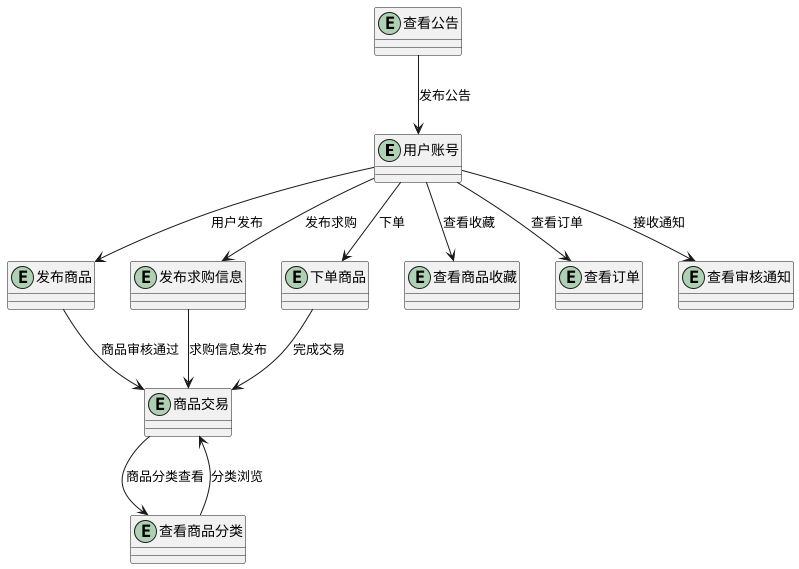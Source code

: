 @startuml
entity "用户账号" as UserAccount
entity "商品交易" as Trade
entity "发布商品" as PostProduct
entity "发布求购信息" as PostRequest
entity "下单商品" as PlaceOrder
entity "查看公告" as ViewAnnouncement
entity "查看商品分类" as ViewCategory
entity "查看商品收藏" as ViewFavorites
entity "查看订单" as ViewOrders
entity "查看审核通知" as ViewNotifications

UserAccount --> PostProduct : "用户发布"
UserAccount --> PostRequest : "发布求购"
UserAccount --> PlaceOrder : "下单"
UserAccount --> ViewFavorites : "查看收藏"
UserAccount --> ViewOrders : "查看订单"
UserAccount --> ViewNotifications : "接收通知"
PostProduct --> Trade : "商品审核通过"
PostRequest --> Trade : "求购信息发布"
PlaceOrder --> Trade : "完成交易"
Trade --> ViewCategory : "商品分类查看"
ViewAnnouncement -down-> UserAccount : "发布公告"
ViewCategory --> Trade : "分类浏览"
@enduml